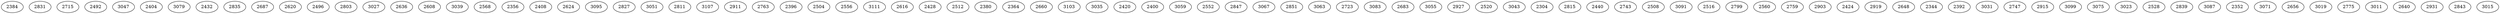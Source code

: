 strict digraph {
    2384
    2831
    2715
    2492
    3047
    2404
    3079
    2432
    2835
    2687
    2620
    2496
    2803
    3027
    2636
    2608
    3039
    2568
    2356
    2408
    2624
    3095
    2827
    3051
    2811
    3107
    2911
    2763
    2396
    2504
    2556
    3111
    2616
    2428
    2512
    2380
    2364
    2660
    3103
    3035
    2420
    2400
    3059
    2552
    2847
    3067
    2851
    3063
    2723
    3083
    2683
    3055
    2927
    2520
    3043
    2304
    2815
    2440
    2743
    2508
    3091
    2516
    2799
    2560
    2759
    2903
    2424
    2919
    2648
    2344
    2392
    3031
    2747
    2915
    3099
    3075
    3023
    2528
    2839
    3087
    2352
    3071
    2656
    3019
    2775
    3011
    2640
    2931
    2843
    3015
}
